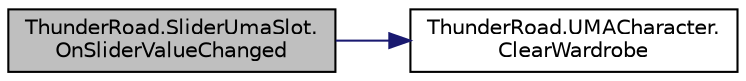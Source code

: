 digraph "ThunderRoad.SliderUmaSlot.OnSliderValueChanged"
{
 // LATEX_PDF_SIZE
  edge [fontname="Helvetica",fontsize="10",labelfontname="Helvetica",labelfontsize="10"];
  node [fontname="Helvetica",fontsize="10",shape=record];
  rankdir="LR";
  Node1 [label="ThunderRoad.SliderUmaSlot.\lOnSliderValueChanged",height=0.2,width=0.4,color="black", fillcolor="grey75", style="filled", fontcolor="black",tooltip="Called when [slider value changed]."];
  Node1 -> Node2 [color="midnightblue",fontsize="10",style="solid",fontname="Helvetica"];
  Node2 [label="ThunderRoad.UMACharacter.\lClearWardrobe",height=0.2,width=0.4,color="black", fillcolor="white", style="filled",URL="$class_thunder_road_1_1_u_m_a_character.html#a4bb8a8ad08ad73d0992c85465980ef66",tooltip="Clears the wardrobe."];
}
